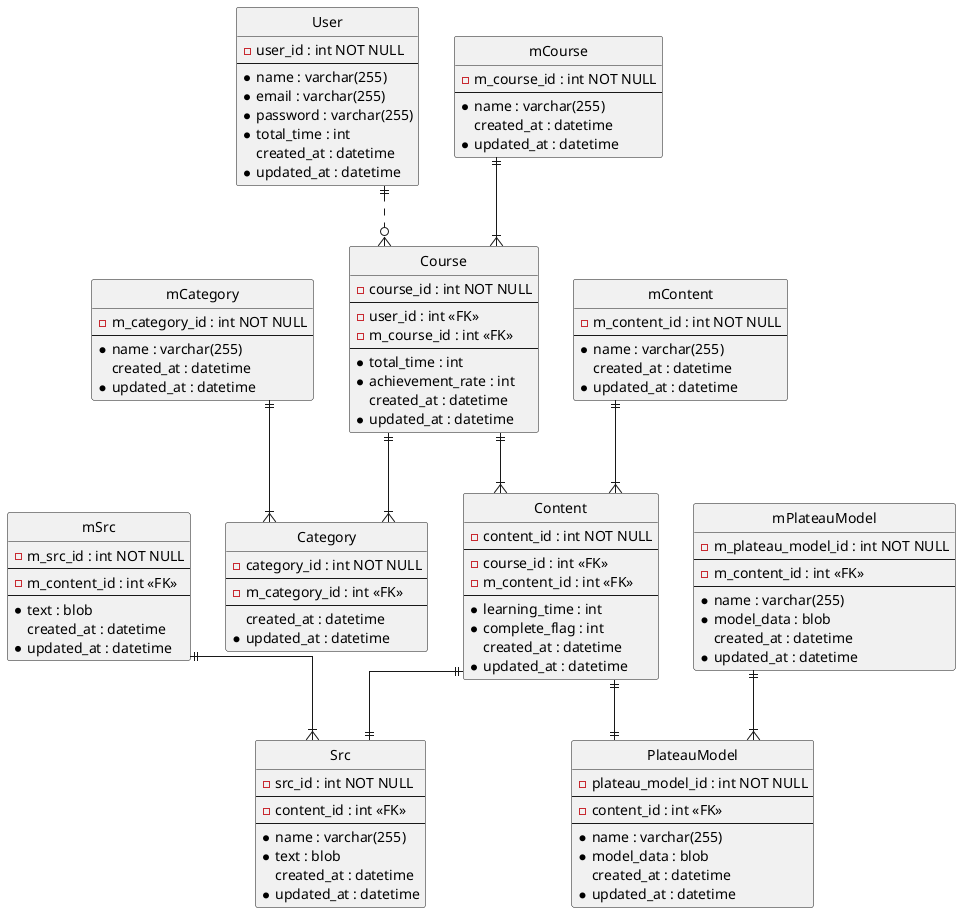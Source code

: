 @startuml sample

' hide the spot
hide circle

' avoid problems with angled crows feet
skinparam linetype ortho

' m**はマスタテーブル, それ以外はトランザクションテーブルです
' 各idはintじゃないほうが良いかも

' PlantUML (VS Coode拡張機能 jebbs.plantuml) setting.json
' {
'     "window.zoomLevel": 1,
'     "workbench.colorTheme": "Solarized Dark",
'     "plantuml.commandArgs": [
'         "-Xmx2g", "-DPLANTUML_LIMIT_SIZE=16384"
'     ],
'     "plantuml.server": "https://www.plantuml.com/plantuml",
'     "plantuml.render": "PlantUMLServer"
' }
' 参考
' https://plantuml.com/ja/ie-diagram

entity "User" as User {
    - user_id : int NOT NULL
    --
    * name : varchar(255)
    * email : varchar(255)
    * password : varchar(255)
    * total_time : int 
        'ユーザーの総学習時間
    created_at : datetime
    * updated_at : datetime
}

entity "Course" as Course {
    - course_id : int NOT NULL
    --
    - user_id : int <<FK>>
    - m_course_id : int <<FK>>
    --
    * total_time : int
        ' コース内コンテンツの学習時間の合計
    * achievement_rate : int
        ' コース内コンテンツの完了した割合
    created_at : datetime
    * updated_at : datetime
}

entity "Content" as Content {
    - content_id : int NOT NULL
    --
    - course_id : int <<FK>>
    - m_content_id : int <<FK>>
    --
    * learning_time : int
        ' コンテンツの総学習時間
    * complete_flag : int
        ' 完了(1) or 未完了(0)
    created_at : datetime
    * updated_at : datetime
}

entity "mCourse" as mCourse {
    - m_course_id : int NOT NULL
    --
    * name : varchar(255)
    created_at : datetime
    * updated_at : datetime
}

entity "mContent" as mContent {
    - m_content_id : int NOT NULL
    --
    * name : varchar(255)
    created_at : datetime
    * updated_at : datetime
}


entity "Category" as Category {
    - category_id : int NOT NULL
    --
    - m_category_id : int <<FK>>
    --
    created_at : datetime
    * updated_at : datetime
}

entity "mCategory" as mCategory {
    - m_category_id : int NOT NULL
    --
    * name : varchar(255)
        ' ex 初心者向け, Python, コラム
    created_at : datetime
    * updated_at : datetime
}

entity "Src" as Src {
    - src_id : int NOT NULL
    --
    - content_id : int <<FK>>
    --
    * name : varchar(255)
    * text : blob
         ' ソースコードの内容(バイナリ)
         ' base64でも可?
    created_at : datetime
    * updated_at : datetime    
}

entity "mSrc" as mSrc {
    - m_src_id : int NOT NULL
    --
    - m_content_id : int <<FK>>
    --
    * text : blob
         ' サンプルコード 
         ' ソースコードの内容(バイナリ)
         ' base64でも可?
    created_at : datetime
    * updated_at : datetime    
}

entity "PlateauModel" as PlateauModel {
    - plateau_model_id : int NOT NULL
    --
    - content_id : int <<FK>>
    --
    * name : varchar(255)
    * model_data : blob
         ' 3Dモデルファイル(バイナリ)
         ' base64でも可?
         ' ファイルパスでも可(3Dtiles読み出しなど)
    created_at : datetime
    * updated_at : datetime    
}

entity "mPlateauModel" as mPlateauModel {
    - m_plateau_model_id : int NOT NULL
    --
    - m_content_id : int <<FK>>
    --
    * name : varchar(255)
    * model_data : blob
         ' 3Dモデルファイル(バイナリ)
         ' base64でも可?
         ' ファイルパスでも可(3Dtiles読み出しなど)
    created_at : datetime
    * updated_at : datetime    
}



User ||..o{ Course
Course ||--|{ Content
Course ||--|{ Category
mCourse ||--|{ Course
mContent ||--|{ Content
mCategory ||--|{ Category
Content ||--|| Src
mSrc ||--|{ Src
Content ||--|| PlateauModel
mPlateauModel ||--|{ PlateauModel

@enduml